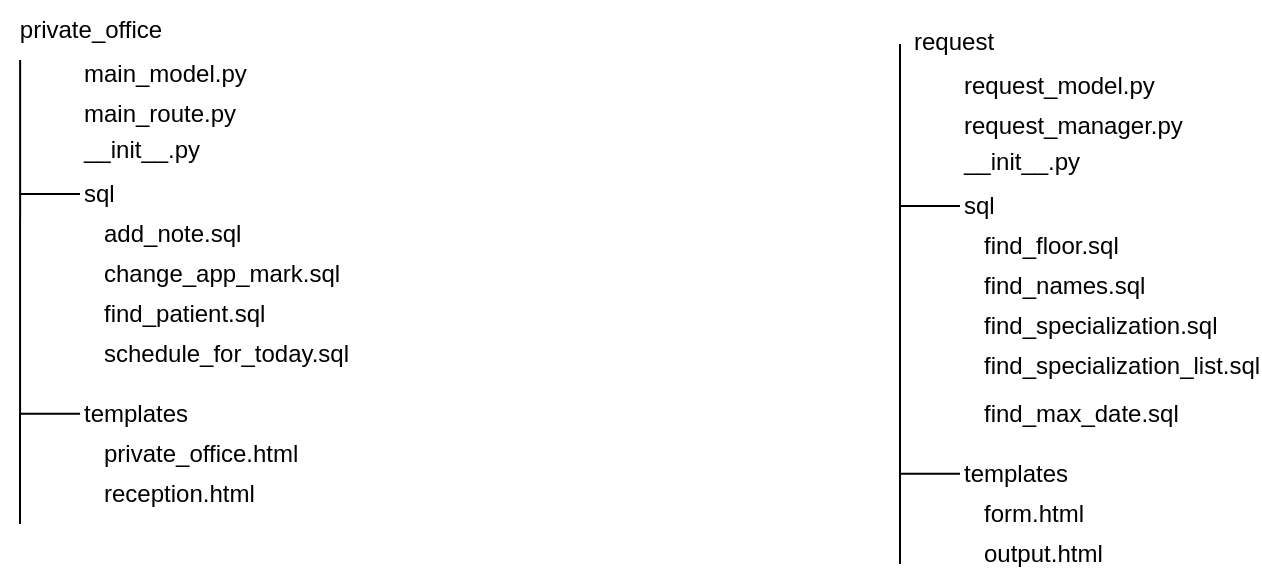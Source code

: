 <mxfile version="24.7.17">
  <diagram name="Страница — 1" id="b2QhGoErw-fwLH9SjXX8">
    <mxGraphModel dx="797" dy="402" grid="1" gridSize="10" guides="1" tooltips="1" connect="1" arrows="1" fold="1" page="1" pageScale="1" pageWidth="827" pageHeight="1169" math="0" shadow="0">
      <root>
        <mxCell id="0" />
        <mxCell id="1" parent="0" />
        <mxCell id="WtxfOhYI_u1OU4hZM9zb-1" value="private_office" style="text;html=1;align=center;verticalAlign=middle;resizable=0;points=[];autosize=1;strokeColor=none;fillColor=none;" parent="1" vertex="1">
          <mxGeometry x="30" y="78" width="90" height="30" as="geometry" />
        </mxCell>
        <mxCell id="WtxfOhYI_u1OU4hZM9zb-2" value="" style="endArrow=none;html=1;rounded=0;entryX=0.012;entryY=1.026;entryDx=0;entryDy=0;entryPerimeter=0;" parent="1" edge="1">
          <mxGeometry width="50" height="50" relative="1" as="geometry">
            <mxPoint x="40" y="340" as="sourcePoint" />
            <mxPoint x="40.08" y="108.0" as="targetPoint" />
          </mxGeometry>
        </mxCell>
        <mxCell id="WtxfOhYI_u1OU4hZM9zb-3" value="main_model.py" style="text;html=1;align=left;verticalAlign=middle;whiteSpace=wrap;rounded=0;" parent="1" vertex="1">
          <mxGeometry x="70" y="100" width="60" height="30" as="geometry" />
        </mxCell>
        <mxCell id="WtxfOhYI_u1OU4hZM9zb-4" value="main_route.py" style="text;html=1;align=left;verticalAlign=middle;whiteSpace=wrap;rounded=0;" parent="1" vertex="1">
          <mxGeometry x="70" y="120" width="60" height="30" as="geometry" />
        </mxCell>
        <mxCell id="WtxfOhYI_u1OU4hZM9zb-5" value="__init__.py" style="text;html=1;align=left;verticalAlign=middle;whiteSpace=wrap;rounded=0;" parent="1" vertex="1">
          <mxGeometry x="70" y="138" width="60" height="30" as="geometry" />
        </mxCell>
        <mxCell id="WtxfOhYI_u1OU4hZM9zb-6" value="sql" style="text;html=1;align=left;verticalAlign=middle;whiteSpace=wrap;rounded=0;" parent="1" vertex="1">
          <mxGeometry x="70" y="160" width="60" height="30" as="geometry" />
        </mxCell>
        <mxCell id="WtxfOhYI_u1OU4hZM9zb-8" value="" style="endArrow=none;html=1;rounded=0;entryX=0;entryY=0.5;entryDx=0;entryDy=0;" parent="1" target="WtxfOhYI_u1OU4hZM9zb-6" edge="1">
          <mxGeometry width="50" height="50" relative="1" as="geometry">
            <mxPoint x="40" y="175" as="sourcePoint" />
            <mxPoint x="150" y="160" as="targetPoint" />
          </mxGeometry>
        </mxCell>
        <mxCell id="WtxfOhYI_u1OU4hZM9zb-9" value="add_note.sql" style="text;html=1;align=left;verticalAlign=middle;whiteSpace=wrap;rounded=0;" parent="1" vertex="1">
          <mxGeometry x="80" y="180" width="60" height="30" as="geometry" />
        </mxCell>
        <mxCell id="WtxfOhYI_u1OU4hZM9zb-10" value="change_app_mark.sql" style="text;html=1;align=left;verticalAlign=middle;whiteSpace=wrap;rounded=0;" parent="1" vertex="1">
          <mxGeometry x="80" y="200" width="60" height="30" as="geometry" />
        </mxCell>
        <mxCell id="WtxfOhYI_u1OU4hZM9zb-11" value="find_patient.sql" style="text;html=1;align=left;verticalAlign=middle;whiteSpace=wrap;rounded=0;" parent="1" vertex="1">
          <mxGeometry x="80" y="220" width="60" height="30" as="geometry" />
        </mxCell>
        <mxCell id="WtxfOhYI_u1OU4hZM9zb-12" value="schedule_for_today.sql" style="text;html=1;align=left;verticalAlign=middle;whiteSpace=wrap;rounded=0;" parent="1" vertex="1">
          <mxGeometry x="80" y="240" width="60" height="30" as="geometry" />
        </mxCell>
        <mxCell id="WtxfOhYI_u1OU4hZM9zb-14" value="templates" style="text;html=1;align=left;verticalAlign=middle;whiteSpace=wrap;rounded=0;" parent="1" vertex="1">
          <mxGeometry x="70" y="270" width="60" height="30" as="geometry" />
        </mxCell>
        <mxCell id="WtxfOhYI_u1OU4hZM9zb-15" value="" style="endArrow=none;html=1;rounded=0;entryX=0;entryY=0.5;entryDx=0;entryDy=0;" parent="1" edge="1">
          <mxGeometry width="50" height="50" relative="1" as="geometry">
            <mxPoint x="40" y="284.83" as="sourcePoint" />
            <mxPoint x="70" y="284.83" as="targetPoint" />
          </mxGeometry>
        </mxCell>
        <mxCell id="WtxfOhYI_u1OU4hZM9zb-16" value="private_office.html" style="text;html=1;align=left;verticalAlign=middle;whiteSpace=wrap;rounded=0;" parent="1" vertex="1">
          <mxGeometry x="80" y="290" width="60" height="30" as="geometry" />
        </mxCell>
        <mxCell id="WtxfOhYI_u1OU4hZM9zb-17" value="reception.html" style="text;html=1;align=left;verticalAlign=middle;whiteSpace=wrap;rounded=0;" parent="1" vertex="1">
          <mxGeometry x="80" y="310" width="60" height="30" as="geometry" />
        </mxCell>
        <mxCell id="3Fsom1ub5xNi20Y5iwQo-1" value="request" style="text;html=1;align=left;verticalAlign=middle;resizable=0;points=[];autosize=1;strokeColor=none;fillColor=none;" vertex="1" parent="1">
          <mxGeometry x="485" y="84" width="60" height="30" as="geometry" />
        </mxCell>
        <mxCell id="3Fsom1ub5xNi20Y5iwQo-2" value="" style="endArrow=none;html=1;rounded=0;" edge="1" parent="1">
          <mxGeometry width="50" height="50" relative="1" as="geometry">
            <mxPoint x="480" y="360" as="sourcePoint" />
            <mxPoint x="480" y="100" as="targetPoint" />
          </mxGeometry>
        </mxCell>
        <mxCell id="3Fsom1ub5xNi20Y5iwQo-3" value="request_model.py" style="text;html=1;align=left;verticalAlign=middle;whiteSpace=wrap;rounded=0;" vertex="1" parent="1">
          <mxGeometry x="510" y="106" width="60" height="30" as="geometry" />
        </mxCell>
        <mxCell id="3Fsom1ub5xNi20Y5iwQo-4" value="request_manager.py" style="text;html=1;align=left;verticalAlign=middle;whiteSpace=wrap;rounded=0;" vertex="1" parent="1">
          <mxGeometry x="510" y="126" width="60" height="30" as="geometry" />
        </mxCell>
        <mxCell id="3Fsom1ub5xNi20Y5iwQo-5" value="__init__.py" style="text;html=1;align=left;verticalAlign=middle;whiteSpace=wrap;rounded=0;" vertex="1" parent="1">
          <mxGeometry x="510" y="144" width="60" height="30" as="geometry" />
        </mxCell>
        <mxCell id="3Fsom1ub5xNi20Y5iwQo-6" value="sql" style="text;html=1;align=left;verticalAlign=middle;whiteSpace=wrap;rounded=0;" vertex="1" parent="1">
          <mxGeometry x="510" y="166" width="60" height="30" as="geometry" />
        </mxCell>
        <mxCell id="3Fsom1ub5xNi20Y5iwQo-7" value="" style="endArrow=none;html=1;rounded=0;entryX=0;entryY=0.5;entryDx=0;entryDy=0;" edge="1" parent="1" target="3Fsom1ub5xNi20Y5iwQo-6">
          <mxGeometry width="50" height="50" relative="1" as="geometry">
            <mxPoint x="480" y="181" as="sourcePoint" />
            <mxPoint x="590" y="166" as="targetPoint" />
          </mxGeometry>
        </mxCell>
        <mxCell id="3Fsom1ub5xNi20Y5iwQo-8" value="find_floor.sql" style="text;html=1;align=left;verticalAlign=middle;whiteSpace=wrap;rounded=0;" vertex="1" parent="1">
          <mxGeometry x="520" y="186" width="60" height="30" as="geometry" />
        </mxCell>
        <mxCell id="3Fsom1ub5xNi20Y5iwQo-9" value="find_names.sql" style="text;html=1;align=left;verticalAlign=middle;whiteSpace=wrap;rounded=0;" vertex="1" parent="1">
          <mxGeometry x="520" y="206" width="60" height="30" as="geometry" />
        </mxCell>
        <mxCell id="3Fsom1ub5xNi20Y5iwQo-10" value="find_specialization.sql" style="text;html=1;align=left;verticalAlign=middle;whiteSpace=wrap;rounded=0;" vertex="1" parent="1">
          <mxGeometry x="520" y="226" width="60" height="30" as="geometry" />
        </mxCell>
        <mxCell id="3Fsom1ub5xNi20Y5iwQo-11" value="find_specialization_list.sql" style="text;html=1;align=left;verticalAlign=middle;whiteSpace=wrap;rounded=0;" vertex="1" parent="1">
          <mxGeometry x="520" y="246" width="60" height="30" as="geometry" />
        </mxCell>
        <mxCell id="3Fsom1ub5xNi20Y5iwQo-12" value="templates" style="text;html=1;align=left;verticalAlign=middle;whiteSpace=wrap;rounded=0;" vertex="1" parent="1">
          <mxGeometry x="510" y="300" width="60" height="30" as="geometry" />
        </mxCell>
        <mxCell id="3Fsom1ub5xNi20Y5iwQo-13" value="" style="endArrow=none;html=1;rounded=0;entryX=0;entryY=0.5;entryDx=0;entryDy=0;" edge="1" parent="1">
          <mxGeometry width="50" height="50" relative="1" as="geometry">
            <mxPoint x="480" y="314.83" as="sourcePoint" />
            <mxPoint x="510" y="314.83" as="targetPoint" />
          </mxGeometry>
        </mxCell>
        <mxCell id="3Fsom1ub5xNi20Y5iwQo-14" value="form.html" style="text;html=1;align=left;verticalAlign=middle;whiteSpace=wrap;rounded=0;" vertex="1" parent="1">
          <mxGeometry x="520" y="320" width="60" height="30" as="geometry" />
        </mxCell>
        <mxCell id="3Fsom1ub5xNi20Y5iwQo-15" value="output.html" style="text;html=1;align=left;verticalAlign=middle;whiteSpace=wrap;rounded=0;" vertex="1" parent="1">
          <mxGeometry x="520" y="340" width="60" height="30" as="geometry" />
        </mxCell>
        <mxCell id="3Fsom1ub5xNi20Y5iwQo-16" value="find_max_date.sql" style="text;html=1;align=left;verticalAlign=middle;whiteSpace=wrap;rounded=0;" vertex="1" parent="1">
          <mxGeometry x="520" y="270" width="60" height="30" as="geometry" />
        </mxCell>
      </root>
    </mxGraphModel>
  </diagram>
</mxfile>
